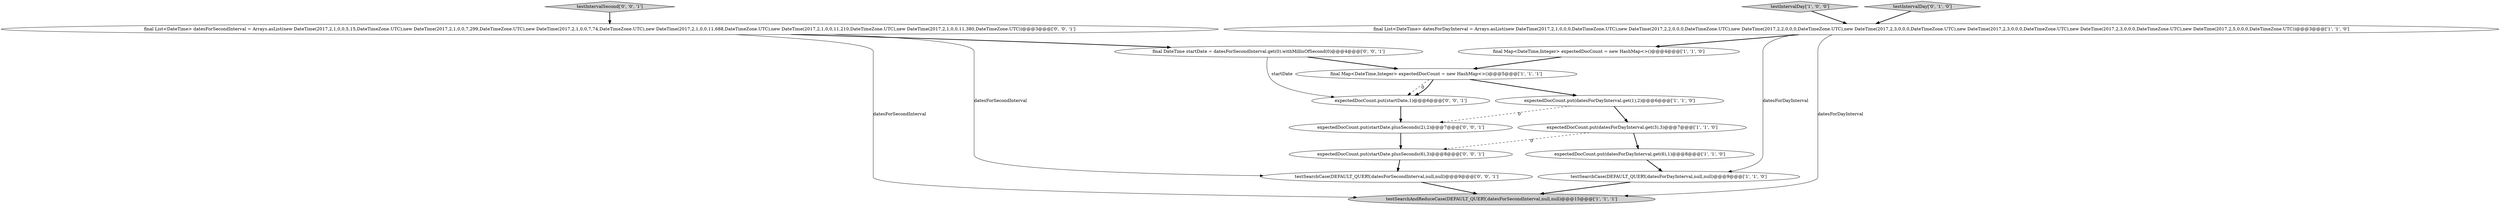 digraph {
5 [style = filled, label = "final Map<DateTime,Integer> expectedDocCount = new HashMap<>()@@@4@@@['1', '1', '0']", fillcolor = white, shape = ellipse image = "AAA0AAABBB1BBB"];
7 [style = filled, label = "testSearchCase(DEFAULT_QUERY,datesForDayInterval,null,null)@@@9@@@['1', '1', '0']", fillcolor = white, shape = ellipse image = "AAA0AAABBB1BBB"];
2 [style = filled, label = "final Map<DateTime,Integer> expectedDocCount = new HashMap<>()@@@5@@@['1', '1', '1']", fillcolor = white, shape = ellipse image = "AAA0AAABBB1BBB"];
6 [style = filled, label = "expectedDocCount.put(datesForDayInterval.get(1),2)@@@6@@@['1', '1', '0']", fillcolor = white, shape = ellipse image = "AAA0AAABBB1BBB"];
15 [style = filled, label = "expectedDocCount.put(startDate,1)@@@6@@@['0', '0', '1']", fillcolor = white, shape = ellipse image = "AAA0AAABBB3BBB"];
8 [style = filled, label = "testSearchAndReduceCase(DEFAULT_QUERY,datesForSecondInterval,null,null)@@@15@@@['1', '1', '1']", fillcolor = lightgray, shape = ellipse image = "AAA0AAABBB1BBB"];
14 [style = filled, label = "final List<DateTime> datesForSecondInterval = Arrays.asList(new DateTime(2017,2,1,0,0,5,15,DateTimeZone.UTC),new DateTime(2017,2,1,0,0,7,299,DateTimeZone.UTC),new DateTime(2017,2,1,0,0,7,74,DateTimeZone.UTC),new DateTime(2017,2,1,0,0,11,688,DateTimeZone.UTC),new DateTime(2017,2,1,0,0,11,210,DateTimeZone.UTC),new DateTime(2017,2,1,0,0,11,380,DateTimeZone.UTC))@@@3@@@['0', '0', '1']", fillcolor = white, shape = ellipse image = "AAA0AAABBB3BBB"];
1 [style = filled, label = "expectedDocCount.put(datesForDayInterval.get(6),1)@@@8@@@['1', '1', '0']", fillcolor = white, shape = ellipse image = "AAA0AAABBB1BBB"];
9 [style = filled, label = "testIntervalDay['0', '1', '0']", fillcolor = lightgray, shape = diamond image = "AAA0AAABBB2BBB"];
16 [style = filled, label = "testIntervalSecond['0', '0', '1']", fillcolor = lightgray, shape = diamond image = "AAA0AAABBB3BBB"];
0 [style = filled, label = "expectedDocCount.put(datesForDayInterval.get(3),3)@@@7@@@['1', '1', '0']", fillcolor = white, shape = ellipse image = "AAA0AAABBB1BBB"];
10 [style = filled, label = "final DateTime startDate = datesForSecondInterval.get(0).withMillisOfSecond(0)@@@4@@@['0', '0', '1']", fillcolor = white, shape = ellipse image = "AAA0AAABBB3BBB"];
3 [style = filled, label = "testIntervalDay['1', '0', '0']", fillcolor = lightgray, shape = diamond image = "AAA0AAABBB1BBB"];
12 [style = filled, label = "expectedDocCount.put(startDate.plusSeconds(6),3)@@@8@@@['0', '0', '1']", fillcolor = white, shape = ellipse image = "AAA0AAABBB3BBB"];
11 [style = filled, label = "expectedDocCount.put(startDate.plusSeconds(2),2)@@@7@@@['0', '0', '1']", fillcolor = white, shape = ellipse image = "AAA0AAABBB3BBB"];
4 [style = filled, label = "final List<DateTime> datesForDayInterval = Arrays.asList(new DateTime(2017,2,1,0,0,0,DateTimeZone.UTC),new DateTime(2017,2,2,0,0,0,DateTimeZone.UTC),new DateTime(2017,2,2,0,0,0,DateTimeZone.UTC),new DateTime(2017,2,3,0,0,0,DateTimeZone.UTC),new DateTime(2017,2,3,0,0,0,DateTimeZone.UTC),new DateTime(2017,2,3,0,0,0,DateTimeZone.UTC),new DateTime(2017,2,5,0,0,0,DateTimeZone.UTC))@@@3@@@['1', '1', '0']", fillcolor = white, shape = ellipse image = "AAA0AAABBB1BBB"];
13 [style = filled, label = "testSearchCase(DEFAULT_QUERY,datesForSecondInterval,null,null)@@@9@@@['0', '0', '1']", fillcolor = white, shape = ellipse image = "AAA0AAABBB3BBB"];
5->2 [style = bold, label=""];
7->8 [style = bold, label=""];
10->2 [style = bold, label=""];
11->12 [style = bold, label=""];
9->4 [style = bold, label=""];
14->8 [style = solid, label="datesForSecondInterval"];
4->5 [style = bold, label=""];
6->0 [style = bold, label=""];
2->15 [style = dashed, label="0"];
0->1 [style = bold, label=""];
12->13 [style = bold, label=""];
4->7 [style = solid, label="datesForDayInterval"];
10->15 [style = solid, label="startDate"];
15->11 [style = bold, label=""];
16->14 [style = bold, label=""];
2->6 [style = bold, label=""];
14->13 [style = solid, label="datesForSecondInterval"];
13->8 [style = bold, label=""];
1->7 [style = bold, label=""];
6->11 [style = dashed, label="0"];
4->8 [style = solid, label="datesForDayInterval"];
14->10 [style = bold, label=""];
2->15 [style = bold, label=""];
3->4 [style = bold, label=""];
0->12 [style = dashed, label="0"];
}
